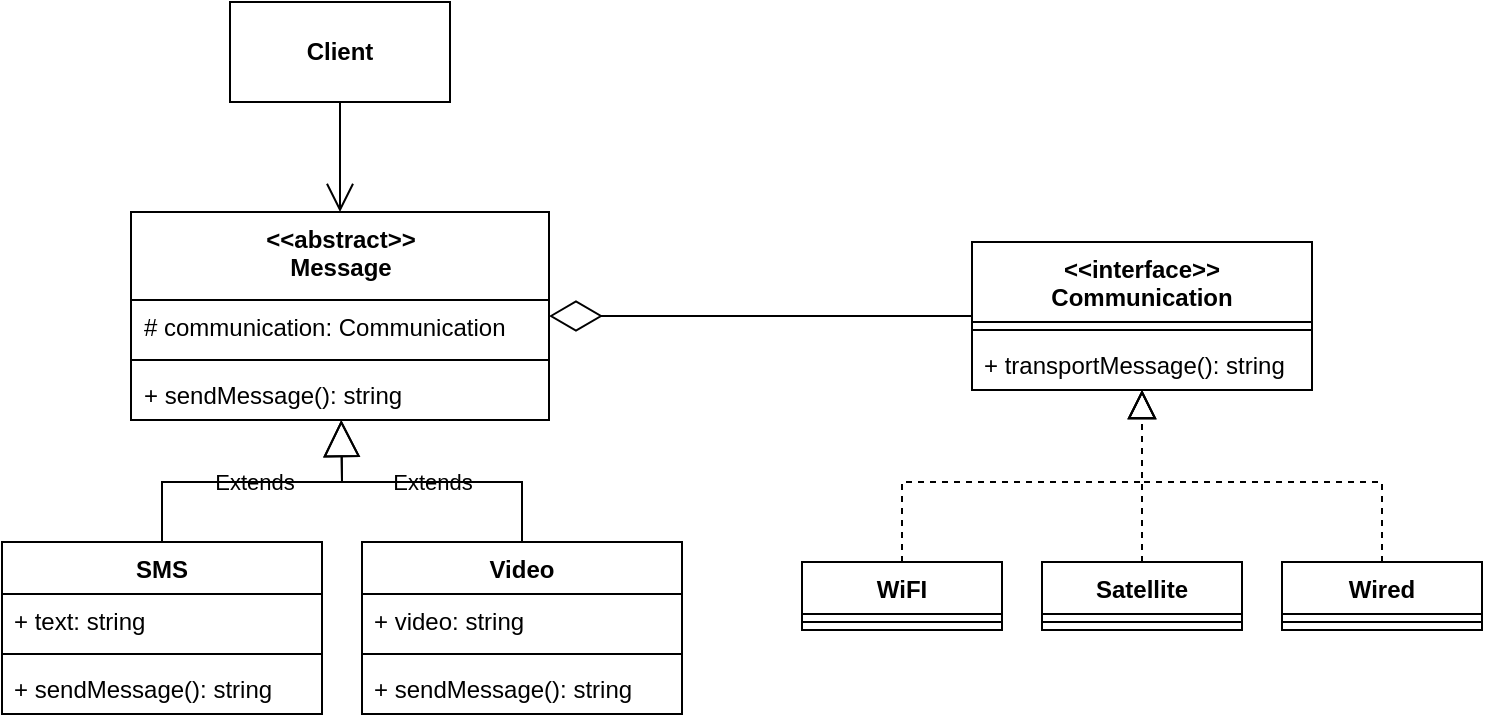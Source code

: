 <mxfile version="21.3.3" type="device">
  <diagram id="C5RBs43oDa-KdzZeNtuy" name="Page-1">
    <mxGraphModel dx="1877" dy="581" grid="1" gridSize="10" guides="1" tooltips="1" connect="1" arrows="1" fold="1" page="1" pageScale="1" pageWidth="827" pageHeight="1169" math="0" shadow="0">
      <root>
        <mxCell id="WIyWlLk6GJQsqaUBKTNV-0" />
        <mxCell id="WIyWlLk6GJQsqaUBKTNV-1" parent="WIyWlLk6GJQsqaUBKTNV-0" />
        <mxCell id="FIAMeoKrVB0VBsVTYVQM-38" value="&lt;b&gt;Client&lt;/b&gt;" style="html=1;whiteSpace=wrap;labelBackgroundColor=none;" parent="WIyWlLk6GJQsqaUBKTNV-1" vertex="1">
          <mxGeometry x="84" y="180" width="110" height="50" as="geometry" />
        </mxCell>
        <mxCell id="RofgJRskUQpjzAYJ_N7h-0" value="&amp;lt;&amp;lt;abstract&amp;gt;&amp;gt;&lt;br&gt;Message" style="swimlane;fontStyle=1;align=center;verticalAlign=top;childLayout=stackLayout;horizontal=1;startSize=44;horizontalStack=0;resizeParent=1;resizeParentMax=0;resizeLast=0;collapsible=1;marginBottom=0;whiteSpace=wrap;html=1;labelBackgroundColor=none;" parent="WIyWlLk6GJQsqaUBKTNV-1" vertex="1">
          <mxGeometry x="34.5" y="285" width="209" height="104" as="geometry" />
        </mxCell>
        <mxCell id="RofgJRskUQpjzAYJ_N7h-37" value="# communication: Communication" style="text;strokeColor=none;fillColor=none;align=left;verticalAlign=top;spacingLeft=4;spacingRight=4;overflow=hidden;rotatable=0;points=[[0,0.5],[1,0.5]];portConstraint=eastwest;whiteSpace=wrap;html=1;labelBackgroundColor=none;" parent="RofgJRskUQpjzAYJ_N7h-0" vertex="1">
          <mxGeometry y="44" width="209" height="26" as="geometry" />
        </mxCell>
        <mxCell id="RofgJRskUQpjzAYJ_N7h-2" value="" style="line;strokeWidth=1;fillColor=none;align=left;verticalAlign=middle;spacingTop=-1;spacingLeft=3;spacingRight=3;rotatable=0;labelPosition=right;points=[];portConstraint=eastwest;labelBackgroundColor=none;" parent="RofgJRskUQpjzAYJ_N7h-0" vertex="1">
          <mxGeometry y="70" width="209" height="8" as="geometry" />
        </mxCell>
        <mxCell id="RofgJRskUQpjzAYJ_N7h-3" value="+ sendMessage(): string" style="text;strokeColor=none;fillColor=none;align=left;verticalAlign=top;spacingLeft=4;spacingRight=4;overflow=hidden;rotatable=0;points=[[0,0.5],[1,0.5]];portConstraint=eastwest;whiteSpace=wrap;html=1;labelBackgroundColor=none;" parent="RofgJRskUQpjzAYJ_N7h-0" vertex="1">
          <mxGeometry y="78" width="209" height="26" as="geometry" />
        </mxCell>
        <mxCell id="RofgJRskUQpjzAYJ_N7h-4" value="SMS" style="swimlane;fontStyle=1;align=center;verticalAlign=top;childLayout=stackLayout;horizontal=1;startSize=26;horizontalStack=0;resizeParent=1;resizeParentMax=0;resizeLast=0;collapsible=1;marginBottom=0;whiteSpace=wrap;html=1;labelBackgroundColor=none;" parent="WIyWlLk6GJQsqaUBKTNV-1" vertex="1">
          <mxGeometry x="-30" y="450" width="160" height="86" as="geometry" />
        </mxCell>
        <mxCell id="RofgJRskUQpjzAYJ_N7h-5" value="+ text: string" style="text;strokeColor=none;fillColor=none;align=left;verticalAlign=top;spacingLeft=4;spacingRight=4;overflow=hidden;rotatable=0;points=[[0,0.5],[1,0.5]];portConstraint=eastwest;whiteSpace=wrap;html=1;labelBackgroundColor=none;" parent="RofgJRskUQpjzAYJ_N7h-4" vertex="1">
          <mxGeometry y="26" width="160" height="26" as="geometry" />
        </mxCell>
        <mxCell id="RofgJRskUQpjzAYJ_N7h-6" value="" style="line;strokeWidth=1;fillColor=none;align=left;verticalAlign=middle;spacingTop=-1;spacingLeft=3;spacingRight=3;rotatable=0;labelPosition=right;points=[];portConstraint=eastwest;labelBackgroundColor=none;" parent="RofgJRskUQpjzAYJ_N7h-4" vertex="1">
          <mxGeometry y="52" width="160" height="8" as="geometry" />
        </mxCell>
        <mxCell id="RofgJRskUQpjzAYJ_N7h-33" value="+ sendMessage(): string" style="text;strokeColor=none;fillColor=none;align=left;verticalAlign=top;spacingLeft=4;spacingRight=4;overflow=hidden;rotatable=0;points=[[0,0.5],[1,0.5]];portConstraint=eastwest;whiteSpace=wrap;html=1;labelBackgroundColor=none;" parent="RofgJRskUQpjzAYJ_N7h-4" vertex="1">
          <mxGeometry y="60" width="160" height="26" as="geometry" />
        </mxCell>
        <mxCell id="RofgJRskUQpjzAYJ_N7h-8" value="Video" style="swimlane;fontStyle=1;align=center;verticalAlign=top;childLayout=stackLayout;horizontal=1;startSize=26;horizontalStack=0;resizeParent=1;resizeParentMax=0;resizeLast=0;collapsible=1;marginBottom=0;whiteSpace=wrap;html=1;labelBackgroundColor=none;" parent="WIyWlLk6GJQsqaUBKTNV-1" vertex="1">
          <mxGeometry x="150" y="450" width="160" height="86" as="geometry" />
        </mxCell>
        <mxCell id="RofgJRskUQpjzAYJ_N7h-9" value="+ video: string" style="text;strokeColor=none;fillColor=none;align=left;verticalAlign=top;spacingLeft=4;spacingRight=4;overflow=hidden;rotatable=0;points=[[0,0.5],[1,0.5]];portConstraint=eastwest;whiteSpace=wrap;html=1;labelBackgroundColor=none;" parent="RofgJRskUQpjzAYJ_N7h-8" vertex="1">
          <mxGeometry y="26" width="160" height="26" as="geometry" />
        </mxCell>
        <mxCell id="RofgJRskUQpjzAYJ_N7h-10" value="" style="line;strokeWidth=1;fillColor=none;align=left;verticalAlign=middle;spacingTop=-1;spacingLeft=3;spacingRight=3;rotatable=0;labelPosition=right;points=[];portConstraint=eastwest;labelBackgroundColor=none;" parent="RofgJRskUQpjzAYJ_N7h-8" vertex="1">
          <mxGeometry y="52" width="160" height="8" as="geometry" />
        </mxCell>
        <mxCell id="RofgJRskUQpjzAYJ_N7h-34" value="+ sendMessage(): string" style="text;strokeColor=none;fillColor=none;align=left;verticalAlign=top;spacingLeft=4;spacingRight=4;overflow=hidden;rotatable=0;points=[[0,0.5],[1,0.5]];portConstraint=eastwest;whiteSpace=wrap;html=1;labelBackgroundColor=none;" parent="RofgJRskUQpjzAYJ_N7h-8" vertex="1">
          <mxGeometry y="60" width="160" height="26" as="geometry" />
        </mxCell>
        <mxCell id="RofgJRskUQpjzAYJ_N7h-12" value="&amp;lt;&amp;lt;interface&amp;gt;&amp;gt;&lt;br&gt;Communication" style="swimlane;fontStyle=1;align=center;verticalAlign=top;childLayout=stackLayout;horizontal=1;startSize=40;horizontalStack=0;resizeParent=1;resizeParentMax=0;resizeLast=0;collapsible=1;marginBottom=0;whiteSpace=wrap;html=1;labelBackgroundColor=none;" parent="WIyWlLk6GJQsqaUBKTNV-1" vertex="1">
          <mxGeometry x="455" y="300" width="170" height="74" as="geometry" />
        </mxCell>
        <mxCell id="RofgJRskUQpjzAYJ_N7h-14" value="" style="line;strokeWidth=1;fillColor=none;align=left;verticalAlign=middle;spacingTop=-1;spacingLeft=3;spacingRight=3;rotatable=0;labelPosition=right;points=[];portConstraint=eastwest;labelBackgroundColor=none;" parent="RofgJRskUQpjzAYJ_N7h-12" vertex="1">
          <mxGeometry y="40" width="170" height="8" as="geometry" />
        </mxCell>
        <mxCell id="RofgJRskUQpjzAYJ_N7h-15" value="+ transportMessage(): string" style="text;strokeColor=none;fillColor=none;align=left;verticalAlign=top;spacingLeft=4;spacingRight=4;overflow=hidden;rotatable=0;points=[[0,0.5],[1,0.5]];portConstraint=eastwest;whiteSpace=wrap;html=1;labelBackgroundColor=none;" parent="RofgJRskUQpjzAYJ_N7h-12" vertex="1">
          <mxGeometry y="48" width="170" height="26" as="geometry" />
        </mxCell>
        <mxCell id="RofgJRskUQpjzAYJ_N7h-16" value="WiFI" style="swimlane;fontStyle=1;align=center;verticalAlign=top;childLayout=stackLayout;horizontal=1;startSize=26;horizontalStack=0;resizeParent=1;resizeParentMax=0;resizeLast=0;collapsible=1;marginBottom=0;whiteSpace=wrap;html=1;labelBackgroundColor=none;" parent="WIyWlLk6GJQsqaUBKTNV-1" vertex="1">
          <mxGeometry x="370" y="460" width="100" height="34" as="geometry" />
        </mxCell>
        <mxCell id="RofgJRskUQpjzAYJ_N7h-18" value="" style="line;strokeWidth=1;fillColor=none;align=left;verticalAlign=middle;spacingTop=-1;spacingLeft=3;spacingRight=3;rotatable=0;labelPosition=right;points=[];portConstraint=eastwest;labelBackgroundColor=none;" parent="RofgJRskUQpjzAYJ_N7h-16" vertex="1">
          <mxGeometry y="26" width="100" height="8" as="geometry" />
        </mxCell>
        <mxCell id="RofgJRskUQpjzAYJ_N7h-21" value="Satellite" style="swimlane;fontStyle=1;align=center;verticalAlign=top;childLayout=stackLayout;horizontal=1;startSize=26;horizontalStack=0;resizeParent=1;resizeParentMax=0;resizeLast=0;collapsible=1;marginBottom=0;whiteSpace=wrap;html=1;labelBackgroundColor=none;" parent="WIyWlLk6GJQsqaUBKTNV-1" vertex="1">
          <mxGeometry x="490" y="460" width="100" height="34" as="geometry" />
        </mxCell>
        <mxCell id="RofgJRskUQpjzAYJ_N7h-23" value="" style="line;strokeWidth=1;fillColor=none;align=left;verticalAlign=middle;spacingTop=-1;spacingLeft=3;spacingRight=3;rotatable=0;labelPosition=right;points=[];portConstraint=eastwest;labelBackgroundColor=none;" parent="RofgJRskUQpjzAYJ_N7h-21" vertex="1">
          <mxGeometry y="26" width="100" height="8" as="geometry" />
        </mxCell>
        <mxCell id="RofgJRskUQpjzAYJ_N7h-25" value="Wired" style="swimlane;fontStyle=1;align=center;verticalAlign=top;childLayout=stackLayout;horizontal=1;startSize=26;horizontalStack=0;resizeParent=1;resizeParentMax=0;resizeLast=0;collapsible=1;marginBottom=0;whiteSpace=wrap;html=1;labelBackgroundColor=none;" parent="WIyWlLk6GJQsqaUBKTNV-1" vertex="1">
          <mxGeometry x="610" y="460" width="100" height="34" as="geometry" />
        </mxCell>
        <mxCell id="RofgJRskUQpjzAYJ_N7h-27" value="" style="line;strokeWidth=1;fillColor=none;align=left;verticalAlign=middle;spacingTop=-1;spacingLeft=3;spacingRight=3;rotatable=0;labelPosition=right;points=[];portConstraint=eastwest;labelBackgroundColor=none;" parent="RofgJRskUQpjzAYJ_N7h-25" vertex="1">
          <mxGeometry y="26" width="100" height="8" as="geometry" />
        </mxCell>
        <mxCell id="RofgJRskUQpjzAYJ_N7h-30" value="" style="endArrow=block;dashed=1;endFill=0;endSize=12;html=1;rounded=0;fontColor=default;labelBackgroundColor=none;" parent="WIyWlLk6GJQsqaUBKTNV-1" source="RofgJRskUQpjzAYJ_N7h-16" target="RofgJRskUQpjzAYJ_N7h-12" edge="1">
          <mxGeometry width="160" relative="1" as="geometry">
            <mxPoint x="250" y="580" as="sourcePoint" />
            <mxPoint x="410" y="580" as="targetPoint" />
            <Array as="points">
              <mxPoint x="420" y="420" />
              <mxPoint x="540" y="420" />
            </Array>
          </mxGeometry>
        </mxCell>
        <mxCell id="RofgJRskUQpjzAYJ_N7h-31" value="" style="endArrow=block;dashed=1;endFill=0;endSize=12;html=1;rounded=0;fontColor=default;labelBackgroundColor=none;" parent="WIyWlLk6GJQsqaUBKTNV-1" source="RofgJRskUQpjzAYJ_N7h-25" target="RofgJRskUQpjzAYJ_N7h-12" edge="1">
          <mxGeometry width="160" relative="1" as="geometry">
            <mxPoint x="250" y="390" as="sourcePoint" />
            <mxPoint x="410" y="390" as="targetPoint" />
            <Array as="points">
              <mxPoint x="660" y="420" />
              <mxPoint x="540" y="420" />
            </Array>
          </mxGeometry>
        </mxCell>
        <mxCell id="RofgJRskUQpjzAYJ_N7h-32" value="" style="endArrow=block;dashed=1;endFill=0;endSize=12;html=1;rounded=0;fontColor=default;labelBackgroundColor=none;" parent="WIyWlLk6GJQsqaUBKTNV-1" source="RofgJRskUQpjzAYJ_N7h-21" target="RofgJRskUQpjzAYJ_N7h-12" edge="1">
          <mxGeometry width="160" relative="1" as="geometry">
            <mxPoint x="330" y="610" as="sourcePoint" />
            <mxPoint x="490" y="610" as="targetPoint" />
          </mxGeometry>
        </mxCell>
        <mxCell id="RofgJRskUQpjzAYJ_N7h-35" value="" style="endArrow=diamondThin;endFill=0;endSize=24;html=1;rounded=0;fontColor=default;labelBackgroundColor=none;" parent="WIyWlLk6GJQsqaUBKTNV-1" source="RofgJRskUQpjzAYJ_N7h-12" target="RofgJRskUQpjzAYJ_N7h-0" edge="1">
          <mxGeometry width="160" relative="1" as="geometry">
            <mxPoint x="240" y="250" as="sourcePoint" />
            <mxPoint x="400" y="250" as="targetPoint" />
          </mxGeometry>
        </mxCell>
        <mxCell id="RofgJRskUQpjzAYJ_N7h-36" value="" style="endArrow=open;endFill=1;endSize=12;html=1;rounded=0;fontColor=default;labelBackgroundColor=none;" parent="WIyWlLk6GJQsqaUBKTNV-1" source="FIAMeoKrVB0VBsVTYVQM-38" target="RofgJRskUQpjzAYJ_N7h-0" edge="1">
          <mxGeometry width="160" relative="1" as="geometry">
            <mxPoint x="-20" y="180" as="sourcePoint" />
            <mxPoint x="140" y="180" as="targetPoint" />
          </mxGeometry>
        </mxCell>
        <mxCell id="RofgJRskUQpjzAYJ_N7h-38" value="Extends" style="endArrow=block;endSize=16;endFill=0;html=1;rounded=0;fontColor=default;labelBackgroundColor=none;" parent="WIyWlLk6GJQsqaUBKTNV-1" source="RofgJRskUQpjzAYJ_N7h-4" target="RofgJRskUQpjzAYJ_N7h-0" edge="1">
          <mxGeometry width="160" relative="1" as="geometry">
            <mxPoint x="80" y="620" as="sourcePoint" />
            <mxPoint x="240" y="620" as="targetPoint" />
            <Array as="points">
              <mxPoint x="50" y="420" />
              <mxPoint x="140" y="420" />
            </Array>
          </mxGeometry>
        </mxCell>
        <mxCell id="RofgJRskUQpjzAYJ_N7h-39" value="Extends" style="endArrow=block;endSize=16;endFill=0;html=1;rounded=0;fontColor=default;labelBackgroundColor=none;" parent="WIyWlLk6GJQsqaUBKTNV-1" source="RofgJRskUQpjzAYJ_N7h-8" target="RofgJRskUQpjzAYJ_N7h-0" edge="1">
          <mxGeometry width="160" relative="1" as="geometry">
            <mxPoint x="150" y="420" as="sourcePoint" />
            <mxPoint x="310" y="420" as="targetPoint" />
            <Array as="points">
              <mxPoint x="230" y="420" />
              <mxPoint x="140" y="420" />
            </Array>
          </mxGeometry>
        </mxCell>
      </root>
    </mxGraphModel>
  </diagram>
</mxfile>
